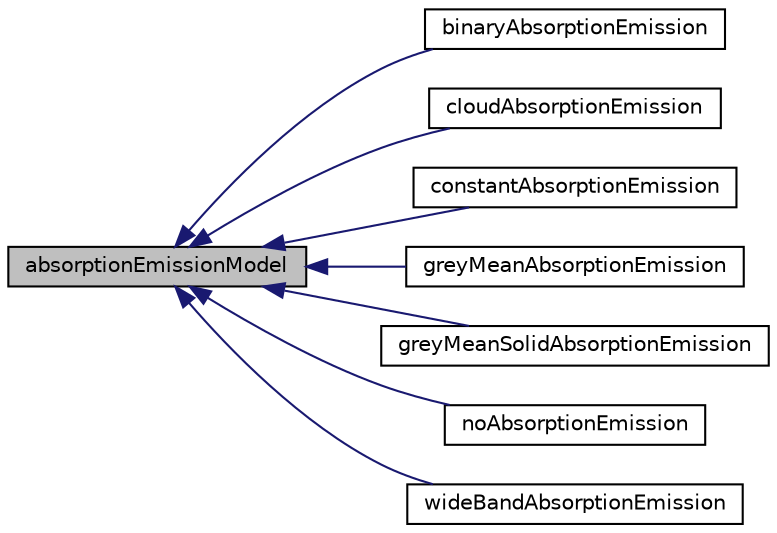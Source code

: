 digraph "absorptionEmissionModel"
{
  bgcolor="transparent";
  edge [fontname="Helvetica",fontsize="10",labelfontname="Helvetica",labelfontsize="10"];
  node [fontname="Helvetica",fontsize="10",shape=record];
  rankdir="LR";
  Node1 [label="absorptionEmissionModel",height=0.2,width=0.4,color="black", fillcolor="grey75", style="filled", fontcolor="black"];
  Node1 -> Node2 [dir="back",color="midnightblue",fontsize="10",style="solid",fontname="Helvetica"];
  Node2 [label="binaryAbsorptionEmission",height=0.2,width=0.4,color="black",URL="$a00128.html",tooltip="Radiation coefficient based on two absorption models. "];
  Node1 -> Node3 [dir="back",color="midnightblue",fontsize="10",style="solid",fontname="Helvetica"];
  Node3 [label="cloudAbsorptionEmission",height=0.2,width=0.4,color="black",URL="$a00279.html",tooltip="Retrieves absorption/emission data from a cloud object. "];
  Node1 -> Node4 [dir="back",color="midnightblue",fontsize="10",style="solid",fontname="Helvetica"];
  Node4 [label="constantAbsorptionEmission",height=0.2,width=0.4,color="black",URL="$a00362.html",tooltip="Constant radiation absorption and emission coefficients for continuous phase. "];
  Node1 -> Node5 [dir="back",color="midnightblue",fontsize="10",style="solid",fontname="Helvetica"];
  Node5 [label="greyMeanAbsorptionEmission",height=0.2,width=0.4,color="black",URL="$a00969.html",tooltip="greyMeanAbsorptionEmission radiation absorption and emission coefficients for continuous phase ..."];
  Node1 -> Node6 [dir="back",color="midnightblue",fontsize="10",style="solid",fontname="Helvetica"];
  Node6 [label="greyMeanSolidAbsorptionEmission",height=0.2,width=0.4,color="black",URL="$a00970.html",tooltip="greyMeanSolidAbsorptionEmission radiation absorption and emission coefficients for continuous phase ..."];
  Node1 -> Node7 [dir="back",color="midnightblue",fontsize="10",style="solid",fontname="Helvetica"];
  Node7 [label="noAbsorptionEmission",height=0.2,width=0.4,color="black",URL="$a01622.html",tooltip="Dummy absorption-emission model for &#39;none&#39;. "];
  Node1 -> Node8 [dir="back",color="midnightblue",fontsize="10",style="solid",fontname="Helvetica"];
  Node8 [label="wideBandAbsorptionEmission",height=0.2,width=0.4,color="black",URL="$a02967.html",tooltip="wideBandAbsorptionEmission radiation absorption and emission coefficients for continuous phase..."];
}
